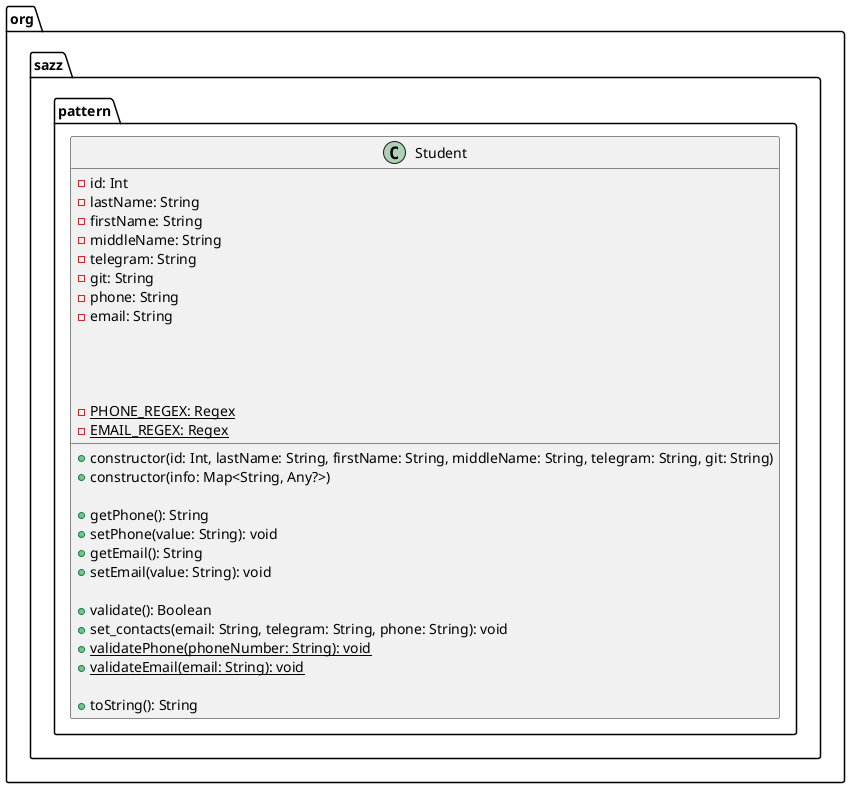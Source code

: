 @startuml

package org.sazz.pattern {
    class Student {
        - id: Int
        - lastName: String
        - firstName: String
        - middleName: String
        - telegram: String
        - git: String
        - phone: String
        - email: String

        + constructor(id: Int, lastName: String, firstName: String, middleName: String, telegram: String, git: String)
        + constructor(info: Map<String, Any?>)

        + getPhone(): String
        + setPhone(value: String): void
        + getEmail(): String
        + setEmail(value: String): void

        + validate(): Boolean
        + set_contacts(email: String, telegram: String, phone: String): void

        {static} - PHONE_REGEX: Regex
        {static} - EMAIL_REGEX: Regex

        {static} + validatePhone(phoneNumber: String): void
        {static} + validateEmail(email: String): void

        + toString(): String
    }
}

@enduml
